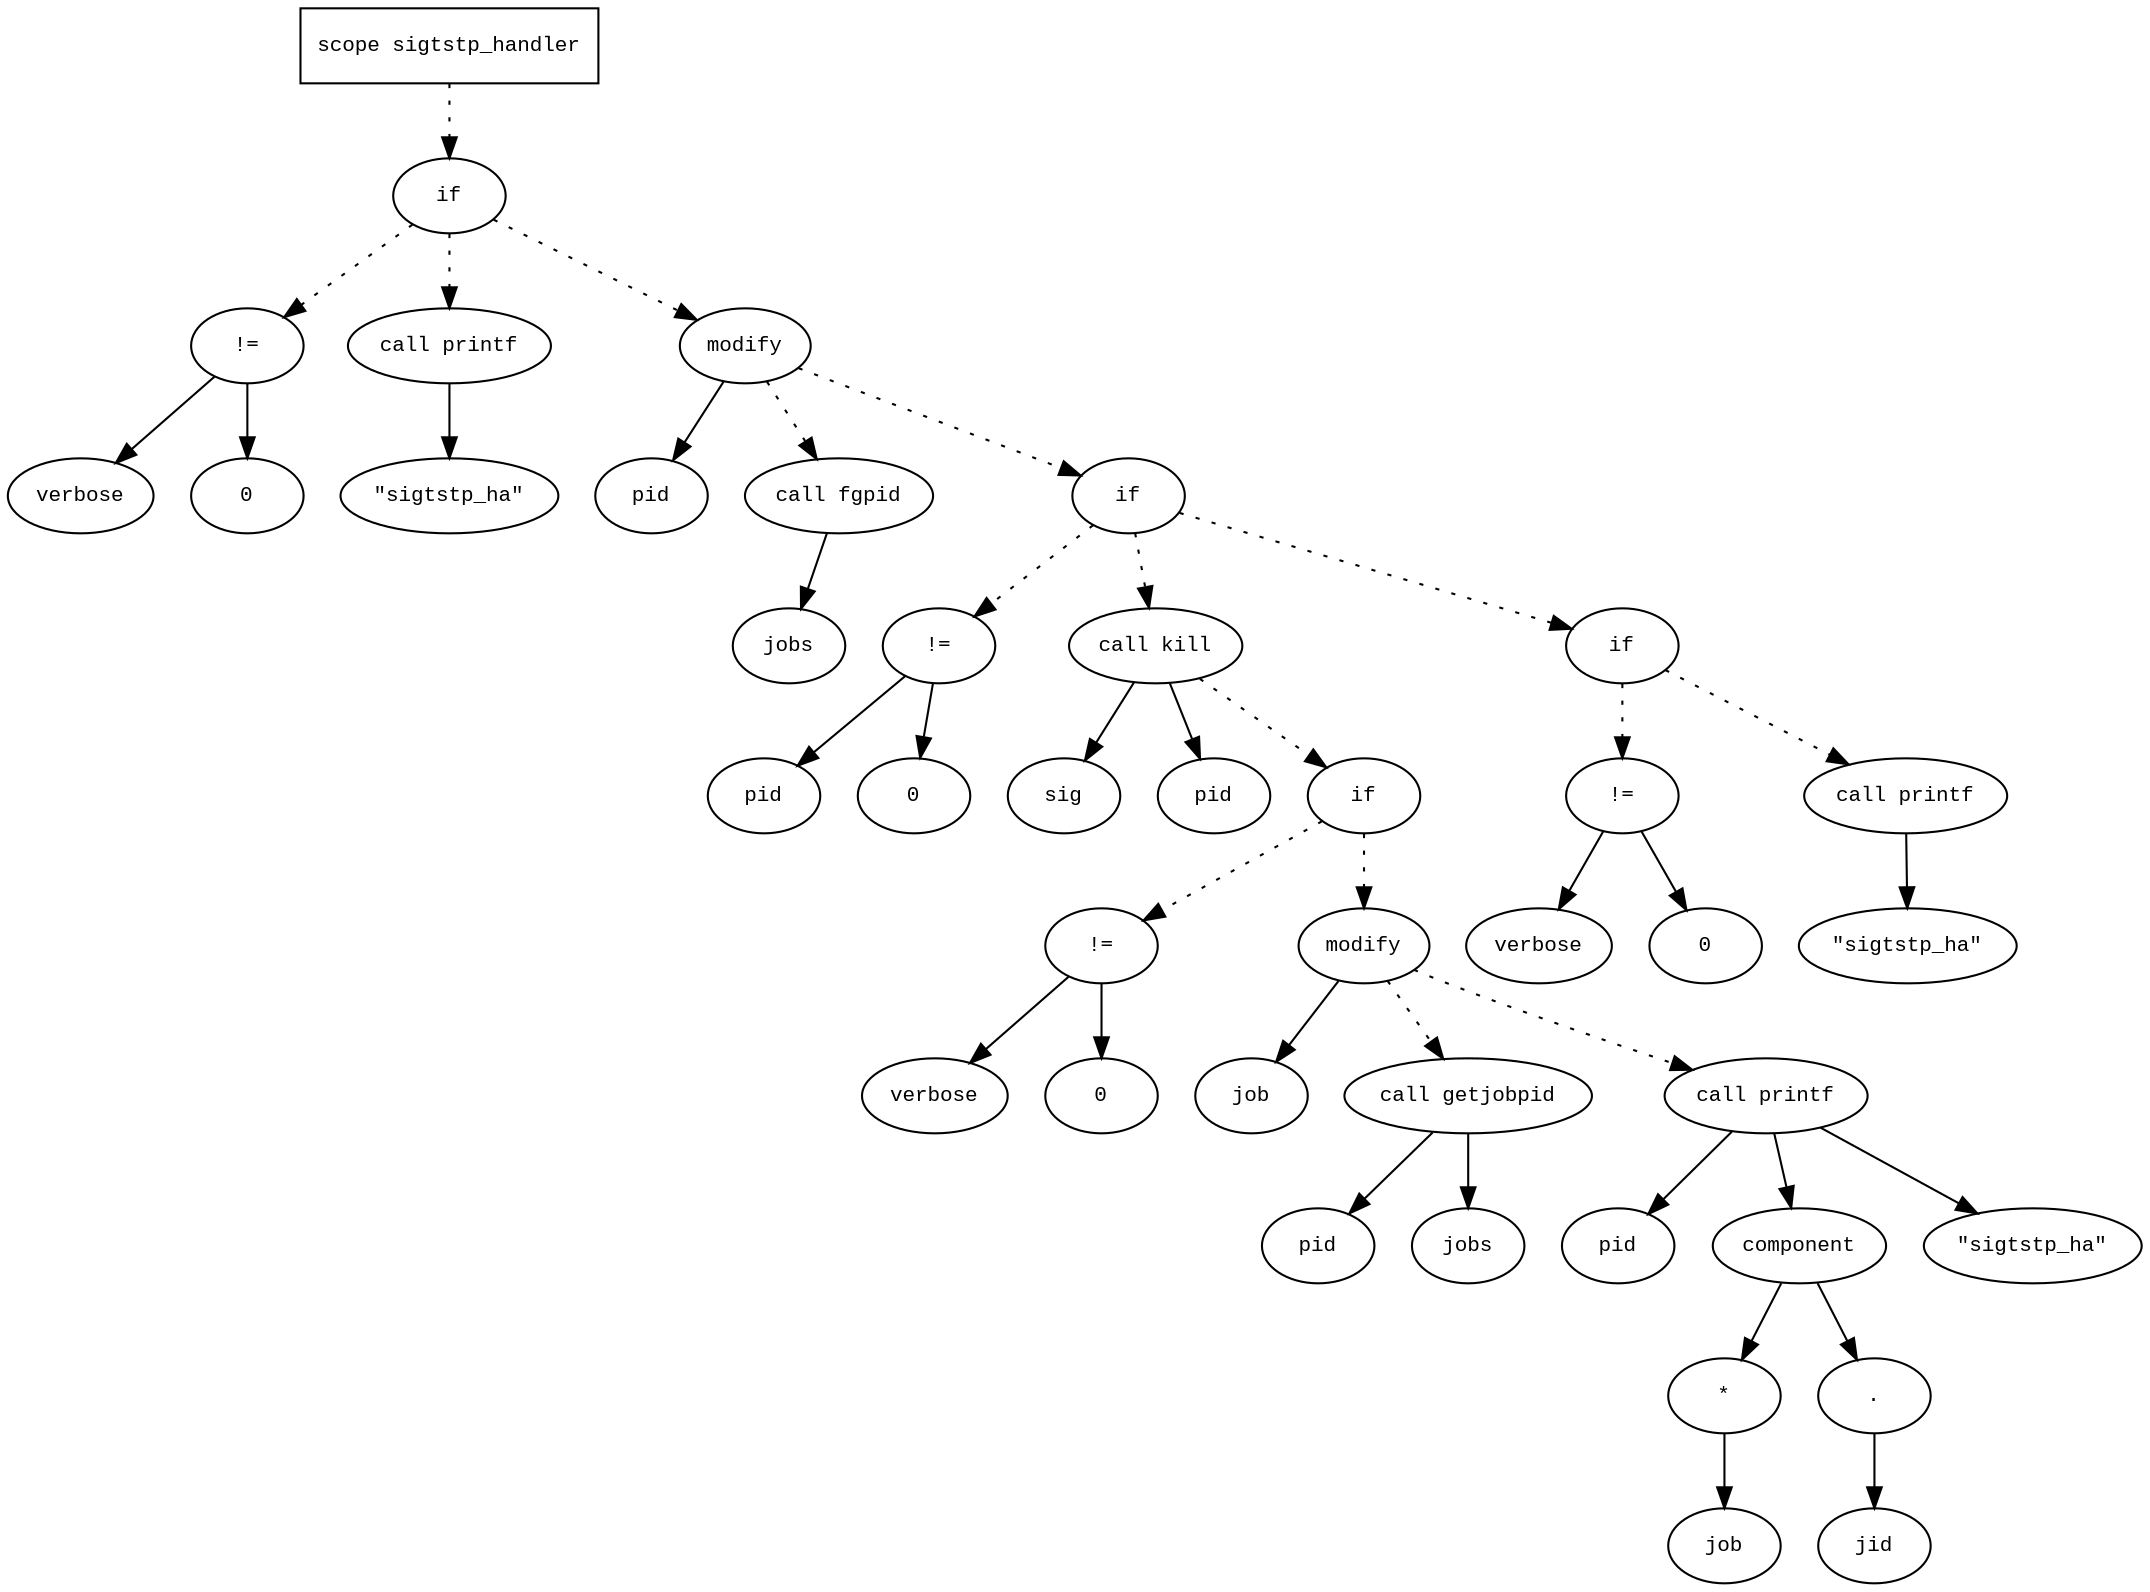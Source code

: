 digraph AST {
  graph [fontname="Times New Roman",fontsize=10];
  node  [fontname="Courier New",fontsize=10];
  edge  [fontname="Times New Roman",fontsize=10];

  node1 [label="scope sigtstp_handler",shape=box];
  node2 [label="if",shape=ellipse];
  node1 -> node2 [style=dotted];
  node3 [label="!=",shape=ellipse];
  node4 [label="verbose",shape=ellipse];
  node3 -> node4;
  node5 [label="0",shape=ellipse];
  node3 -> node5;
  node2 -> node3 [style=dotted];
  node6 [label="call printf",shape=ellipse];
  node7 [label="\"sigtstp_ha\"",shape=ellipse];
  node6 -> node7;
  node2 -> node6 [style=dotted];
  node8 [label="modify",shape=ellipse];
  node9 [label="pid",shape=ellipse];
  node8 -> node9;
  node10 [label="call fgpid",shape=ellipse];
  node11 [label="jobs",shape=ellipse];
  node10 -> node11;
  node8 -> node10 [style=dotted];
  node2 -> node8 [style=dotted];
  node12 [label="if",shape=ellipse];
  node8 -> node12 [style=dotted];
  node13 [label="!=",shape=ellipse];
  node14 [label="pid",shape=ellipse];
  node13 -> node14;
  node15 [label="0",shape=ellipse];
  node13 -> node15;
  node12 -> node13 [style=dotted];
  node16 [label="call kill",shape=ellipse];
  node17 [label="sig",shape=ellipse];
  node16 -> node17;
  node18 [label="pid",shape=ellipse];
  node16 -> node18;
  node12 -> node16 [style=dotted];
  node19 [label="if",shape=ellipse];
  node16 -> node19 [style=dotted];
  node20 [label="!=",shape=ellipse];
  node21 [label="verbose",shape=ellipse];
  node20 -> node21;
  node22 [label="0",shape=ellipse];
  node20 -> node22;
  node19 -> node20 [style=dotted];
  node23 [label="modify",shape=ellipse];
  node24 [label="job",shape=ellipse];
  node23 -> node24;
  node25 [label="call getjobpid",shape=ellipse];
  node26 [label="pid",shape=ellipse];
  node25 -> node26;
  node27 [label="jobs",shape=ellipse];
  node25 -> node27;
  node23 -> node25 [style=dotted];
  node19 -> node23 [style=dotted];
  node28 [label="call printf",shape=ellipse];
  node29 [label="pid",shape=ellipse];
  node28 -> node29;
  node30 [label="component",shape=ellipse];
  node28 -> node30;
  node31 [label="*",shape=ellipse];
  node32 [label="job",shape=ellipse];
  node31 -> node32;
  node30 -> node31;
  node33 [label=".",shape=ellipse];
  node30 -> node33;
  node34 [label="jid",shape=ellipse];
  node33 -> node34;
  node35 [label="\"sigtstp_ha\"",shape=ellipse];
  node28 -> node35;
  node23 -> node28 [style=dotted];
  node36 [label="if",shape=ellipse];
  node12 -> node36 [style=dotted];
  node37 [label="!=",shape=ellipse];
  node38 [label="verbose",shape=ellipse];
  node37 -> node38;
  node39 [label="0",shape=ellipse];
  node37 -> node39;
  node36 -> node37 [style=dotted];
  node40 [label="call printf",shape=ellipse];
  node41 [label="\"sigtstp_ha\"",shape=ellipse];
  node40 -> node41;
  node36 -> node40 [style=dotted];
} 
